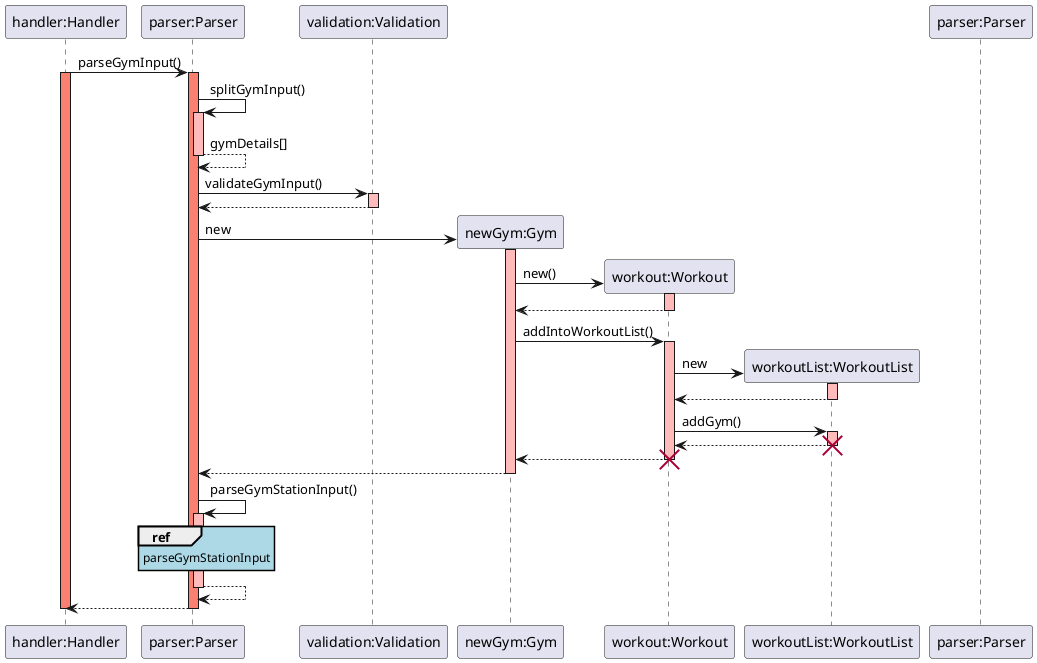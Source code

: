 @startuml
skinparam sequenceReferenceBackgroundColor lightblue

participant "handler:Handler" as Handler
participant "parser:Parser" as Parser
participant "validation:Validation" as Validation
participant "newGym:Gym" as Gym
participant "workout:Workout" as Workout
participant "workoutList:WorkoutList" as WorkoutList
participant "parser:Parser" as newParser

Handler -> Parser: parseGymInput()
activate Handler #salmon
activate Parser #salmon

Parser -> Parser: splitGymInput()
activate Parser #FFBBBB
Parser --> Parser: gymDetails[]
deactivate Parser #FFBBBB

Parser -> Validation: validateGymInput()
activate Validation #FFBBBB
Validation --> Parser: 
deactivate Validation

Parser -> Gym **: new


    activate Gym #FFBBBB   
    Gym -> Workout **: new()
    activate Workout #FFBBBB
    Workout --> Gym: 
    deactivate Workout #FFBBBB

    Gym -> Workout: addIntoWorkoutList()
    activate Workout #FFBBBB
    Workout -> WorkoutList **: new
    activate WorkoutList #FFBBBB
    WorkoutList --> Workout:
    deactivate WorkoutList #FFBBBB

    Workout -> WorkoutList: addGym()
    activate WorkoutList #FFBBBB
    WorkoutList --> Workout:
    deactivate WorkoutList #FFBBBB
    destroy WorkoutList
    
    Workout --> Gym :
    deactivate Workout #FFBBBB
    destroy Workout

Gym --> Parser:
deactivate Gym #FFBBBB

Parser -> Parser: parseGymStationInput()
activate Parser #FFBBBB
ref over Parser: parseGymStationInput
Parser --> Parser:
deactivate Parser #FFBBBB
Parser --> Handler 

deactivate Parser #salmon
deactivate Handler #salmon
@enduml
